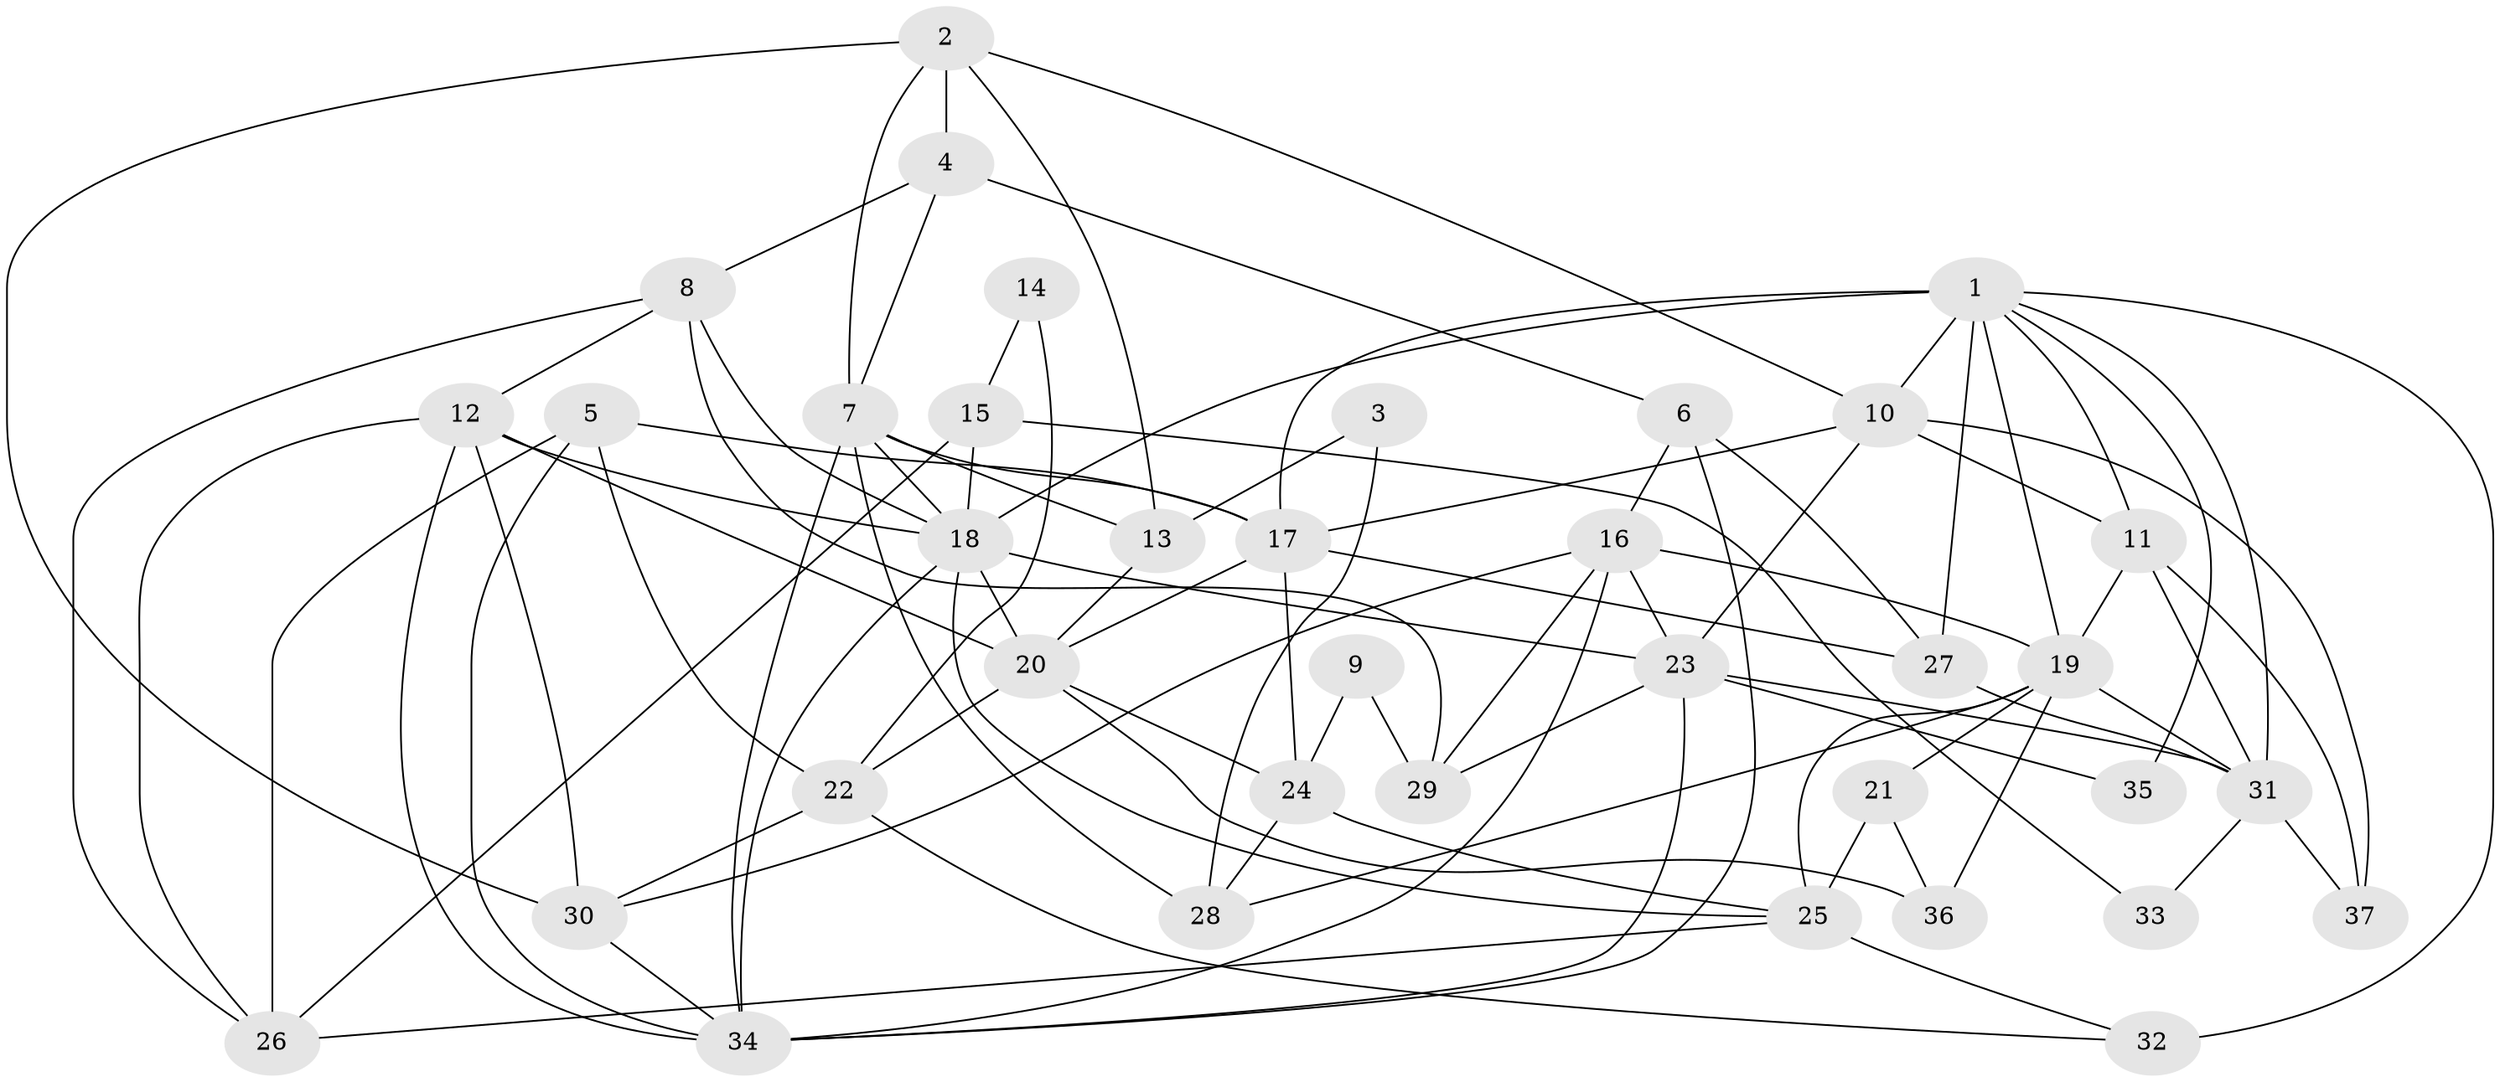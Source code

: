 // original degree distribution, {6: 0.0547945205479452, 5: 0.2876712328767123, 2: 0.136986301369863, 4: 0.2602739726027397, 3: 0.2328767123287671, 8: 0.0273972602739726}
// Generated by graph-tools (version 1.1) at 2025/36/03/09/25 02:36:02]
// undirected, 37 vertices, 91 edges
graph export_dot {
graph [start="1"]
  node [color=gray90,style=filled];
  1;
  2;
  3;
  4;
  5;
  6;
  7;
  8;
  9;
  10;
  11;
  12;
  13;
  14;
  15;
  16;
  17;
  18;
  19;
  20;
  21;
  22;
  23;
  24;
  25;
  26;
  27;
  28;
  29;
  30;
  31;
  32;
  33;
  34;
  35;
  36;
  37;
  1 -- 10 [weight=3.0];
  1 -- 11 [weight=1.0];
  1 -- 17 [weight=1.0];
  1 -- 18 [weight=1.0];
  1 -- 19 [weight=1.0];
  1 -- 27 [weight=2.0];
  1 -- 31 [weight=1.0];
  1 -- 32 [weight=2.0];
  1 -- 35 [weight=1.0];
  2 -- 4 [weight=1.0];
  2 -- 7 [weight=1.0];
  2 -- 10 [weight=1.0];
  2 -- 13 [weight=1.0];
  2 -- 30 [weight=1.0];
  3 -- 13 [weight=1.0];
  3 -- 28 [weight=1.0];
  4 -- 6 [weight=1.0];
  4 -- 7 [weight=1.0];
  4 -- 8 [weight=1.0];
  5 -- 17 [weight=1.0];
  5 -- 22 [weight=1.0];
  5 -- 26 [weight=1.0];
  5 -- 34 [weight=1.0];
  6 -- 16 [weight=2.0];
  6 -- 27 [weight=1.0];
  6 -- 34 [weight=2.0];
  7 -- 13 [weight=1.0];
  7 -- 17 [weight=1.0];
  7 -- 18 [weight=1.0];
  7 -- 28 [weight=1.0];
  7 -- 34 [weight=1.0];
  8 -- 12 [weight=1.0];
  8 -- 18 [weight=1.0];
  8 -- 26 [weight=1.0];
  8 -- 29 [weight=1.0];
  9 -- 24 [weight=1.0];
  9 -- 29 [weight=1.0];
  10 -- 11 [weight=1.0];
  10 -- 17 [weight=2.0];
  10 -- 23 [weight=1.0];
  10 -- 37 [weight=1.0];
  11 -- 19 [weight=1.0];
  11 -- 31 [weight=1.0];
  11 -- 37 [weight=1.0];
  12 -- 18 [weight=2.0];
  12 -- 20 [weight=3.0];
  12 -- 26 [weight=1.0];
  12 -- 30 [weight=1.0];
  12 -- 34 [weight=1.0];
  13 -- 20 [weight=2.0];
  14 -- 15 [weight=1.0];
  14 -- 22 [weight=1.0];
  15 -- 18 [weight=1.0];
  15 -- 26 [weight=1.0];
  15 -- 33 [weight=1.0];
  16 -- 19 [weight=1.0];
  16 -- 23 [weight=2.0];
  16 -- 29 [weight=1.0];
  16 -- 30 [weight=1.0];
  16 -- 34 [weight=1.0];
  17 -- 20 [weight=1.0];
  17 -- 24 [weight=1.0];
  17 -- 27 [weight=1.0];
  18 -- 20 [weight=1.0];
  18 -- 23 [weight=1.0];
  18 -- 25 [weight=2.0];
  18 -- 34 [weight=1.0];
  19 -- 21 [weight=1.0];
  19 -- 25 [weight=1.0];
  19 -- 28 [weight=1.0];
  19 -- 31 [weight=1.0];
  19 -- 36 [weight=1.0];
  20 -- 22 [weight=1.0];
  20 -- 24 [weight=1.0];
  20 -- 36 [weight=2.0];
  21 -- 25 [weight=1.0];
  21 -- 36 [weight=1.0];
  22 -- 30 [weight=1.0];
  22 -- 32 [weight=1.0];
  23 -- 29 [weight=2.0];
  23 -- 31 [weight=2.0];
  23 -- 34 [weight=1.0];
  23 -- 35 [weight=1.0];
  24 -- 25 [weight=1.0];
  24 -- 28 [weight=1.0];
  25 -- 26 [weight=1.0];
  25 -- 32 [weight=1.0];
  27 -- 31 [weight=1.0];
  30 -- 34 [weight=1.0];
  31 -- 33 [weight=1.0];
  31 -- 37 [weight=1.0];
}
